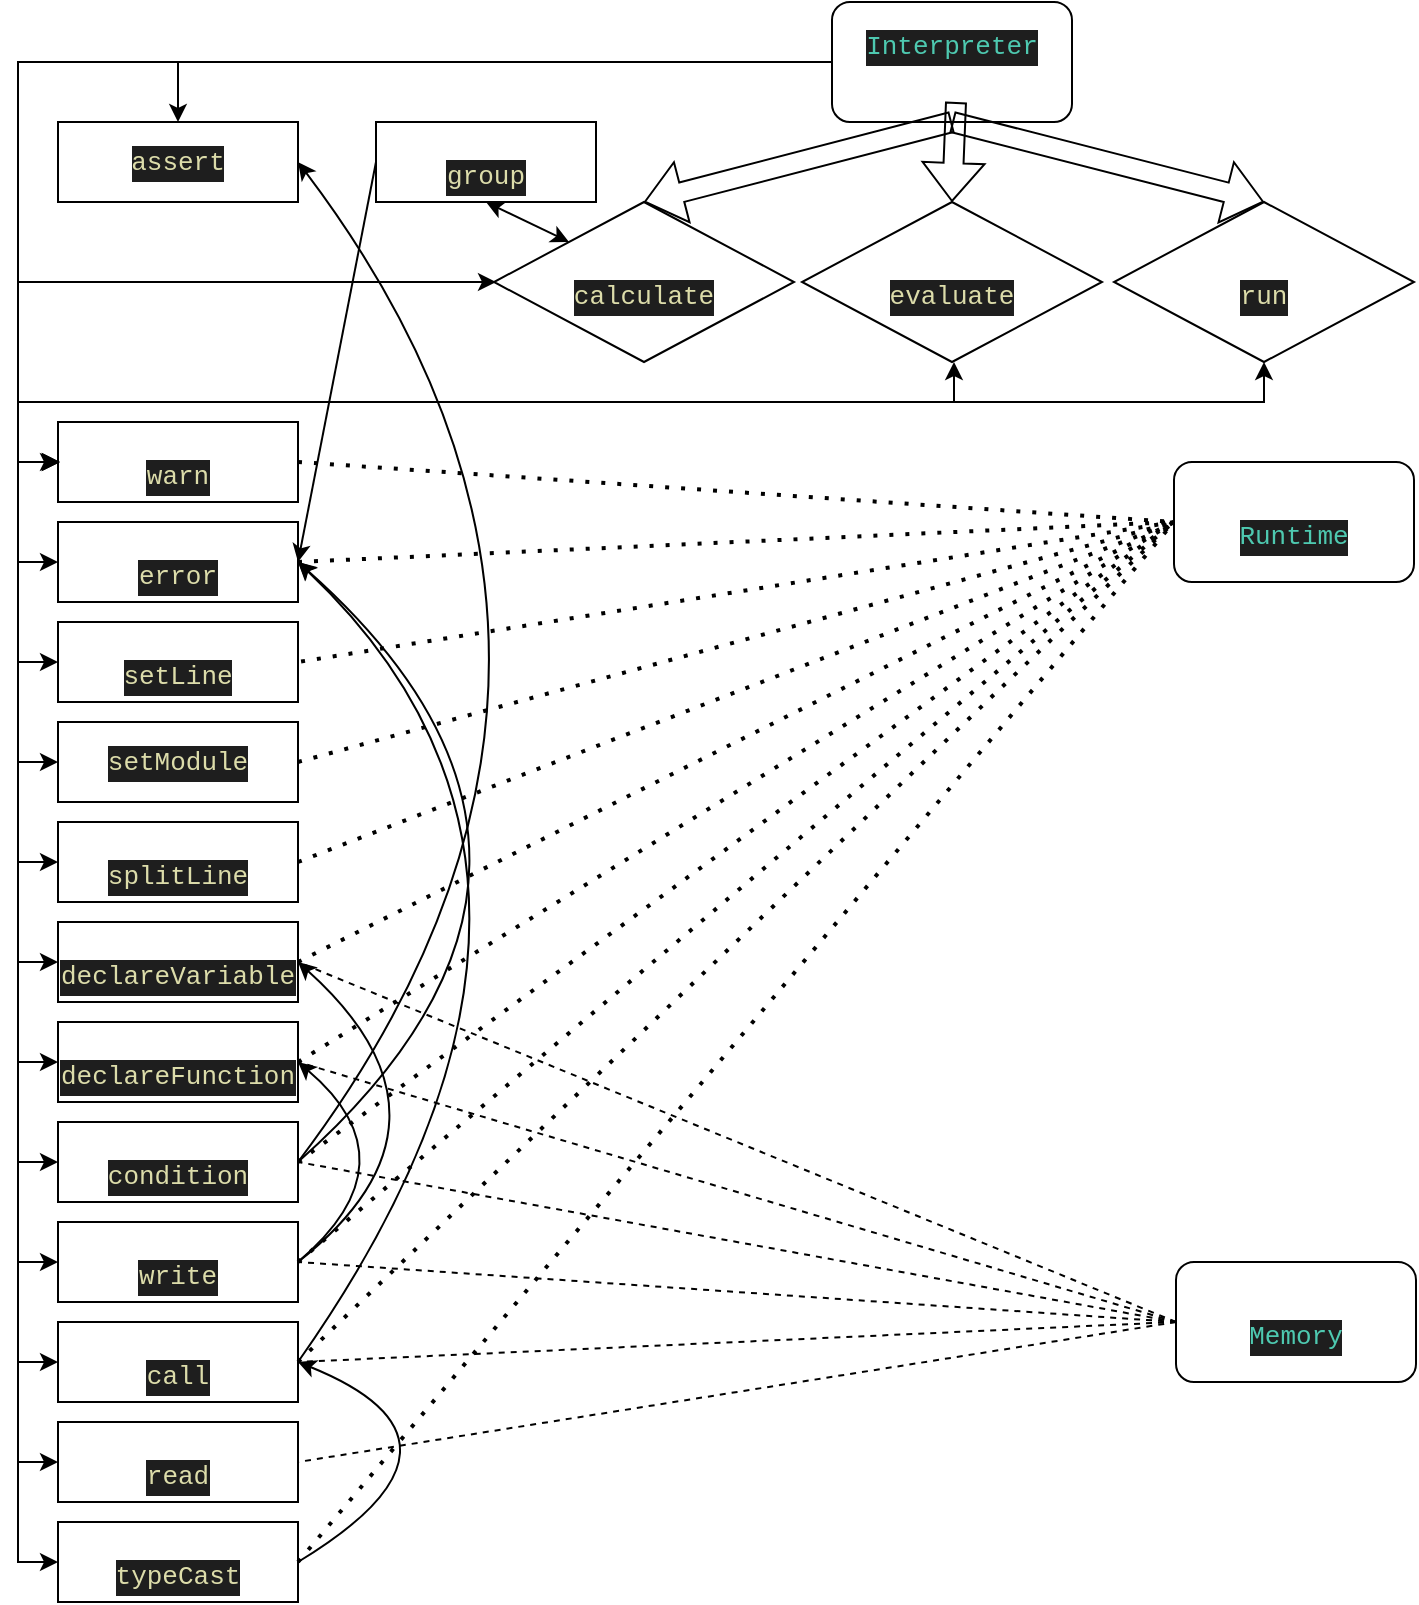 <mxfile version="24.4.8" type="github">
  <diagram id="C5RBs43oDa-KdzZeNtuy" name="Page-1">
    <mxGraphModel dx="769" dy="781" grid="1" gridSize="10" guides="1" tooltips="1" connect="1" arrows="1" fold="1" page="1" pageScale="1" pageWidth="827" pageHeight="1169" math="0" shadow="0">
      <root>
        <mxCell id="WIyWlLk6GJQsqaUBKTNV-0" />
        <mxCell id="WIyWlLk6GJQsqaUBKTNV-1" parent="WIyWlLk6GJQsqaUBKTNV-0" />
        <mxCell id="0BM6oI4LS3fLHBydc6Kd-47" style="edgeStyle=orthogonalEdgeStyle;rounded=0;orthogonalLoop=1;jettySize=auto;html=1;entryX=0;entryY=0.5;entryDx=0;entryDy=0;" edge="1" parent="WIyWlLk6GJQsqaUBKTNV-1" source="0BM6oI4LS3fLHBydc6Kd-0" target="0BM6oI4LS3fLHBydc6Kd-32">
          <mxGeometry relative="1" as="geometry" />
        </mxCell>
        <mxCell id="0BM6oI4LS3fLHBydc6Kd-48" style="edgeStyle=orthogonalEdgeStyle;rounded=0;orthogonalLoop=1;jettySize=auto;html=1;entryX=0;entryY=0.5;entryDx=0;entryDy=0;" edge="1" parent="WIyWlLk6GJQsqaUBKTNV-1" source="0BM6oI4LS3fLHBydc6Kd-0" target="0BM6oI4LS3fLHBydc6Kd-20">
          <mxGeometry relative="1" as="geometry" />
        </mxCell>
        <mxCell id="0BM6oI4LS3fLHBydc6Kd-49" style="edgeStyle=orthogonalEdgeStyle;rounded=0;orthogonalLoop=1;jettySize=auto;html=1;entryX=0;entryY=0.5;entryDx=0;entryDy=0;" edge="1" parent="WIyWlLk6GJQsqaUBKTNV-1" source="0BM6oI4LS3fLHBydc6Kd-0" target="0BM6oI4LS3fLHBydc6Kd-44">
          <mxGeometry relative="1" as="geometry" />
        </mxCell>
        <mxCell id="0BM6oI4LS3fLHBydc6Kd-50" style="edgeStyle=orthogonalEdgeStyle;rounded=0;orthogonalLoop=1;jettySize=auto;html=1;entryX=0;entryY=0.5;entryDx=0;entryDy=0;" edge="1" parent="WIyWlLk6GJQsqaUBKTNV-1" source="0BM6oI4LS3fLHBydc6Kd-0" target="0BM6oI4LS3fLHBydc6Kd-43">
          <mxGeometry relative="1" as="geometry" />
        </mxCell>
        <mxCell id="0BM6oI4LS3fLHBydc6Kd-51" style="edgeStyle=orthogonalEdgeStyle;rounded=0;orthogonalLoop=1;jettySize=auto;html=1;entryX=0;entryY=0.5;entryDx=0;entryDy=0;" edge="1" parent="WIyWlLk6GJQsqaUBKTNV-1" source="0BM6oI4LS3fLHBydc6Kd-0" target="0BM6oI4LS3fLHBydc6Kd-42">
          <mxGeometry relative="1" as="geometry" />
        </mxCell>
        <mxCell id="0BM6oI4LS3fLHBydc6Kd-52" style="edgeStyle=orthogonalEdgeStyle;rounded=0;orthogonalLoop=1;jettySize=auto;html=1;entryX=0;entryY=0.5;entryDx=0;entryDy=0;" edge="1" parent="WIyWlLk6GJQsqaUBKTNV-1" source="0BM6oI4LS3fLHBydc6Kd-0" target="0BM6oI4LS3fLHBydc6Kd-41">
          <mxGeometry relative="1" as="geometry" />
        </mxCell>
        <mxCell id="0BM6oI4LS3fLHBydc6Kd-53" style="edgeStyle=orthogonalEdgeStyle;rounded=0;orthogonalLoop=1;jettySize=auto;html=1;entryX=0;entryY=0.5;entryDx=0;entryDy=0;" edge="1" parent="WIyWlLk6GJQsqaUBKTNV-1" source="0BM6oI4LS3fLHBydc6Kd-0" target="0BM6oI4LS3fLHBydc6Kd-40">
          <mxGeometry relative="1" as="geometry" />
        </mxCell>
        <mxCell id="0BM6oI4LS3fLHBydc6Kd-54" style="edgeStyle=orthogonalEdgeStyle;rounded=0;orthogonalLoop=1;jettySize=auto;html=1;entryX=0;entryY=0.5;entryDx=0;entryDy=0;" edge="1" parent="WIyWlLk6GJQsqaUBKTNV-1" source="0BM6oI4LS3fLHBydc6Kd-0" target="0BM6oI4LS3fLHBydc6Kd-39">
          <mxGeometry relative="1" as="geometry">
            <mxPoint x="390" y="110" as="targetPoint" />
          </mxGeometry>
        </mxCell>
        <mxCell id="0BM6oI4LS3fLHBydc6Kd-55" style="edgeStyle=orthogonalEdgeStyle;rounded=0;orthogonalLoop=1;jettySize=auto;html=1;entryX=0;entryY=0.5;entryDx=0;entryDy=0;" edge="1" parent="WIyWlLk6GJQsqaUBKTNV-1" source="0BM6oI4LS3fLHBydc6Kd-0" target="0BM6oI4LS3fLHBydc6Kd-38">
          <mxGeometry relative="1" as="geometry" />
        </mxCell>
        <mxCell id="0BM6oI4LS3fLHBydc6Kd-56" style="edgeStyle=orthogonalEdgeStyle;rounded=0;orthogonalLoop=1;jettySize=auto;html=1;entryX=0;entryY=0.5;entryDx=0;entryDy=0;" edge="1" parent="WIyWlLk6GJQsqaUBKTNV-1" source="0BM6oI4LS3fLHBydc6Kd-0" target="0BM6oI4LS3fLHBydc6Kd-37">
          <mxGeometry relative="1" as="geometry" />
        </mxCell>
        <mxCell id="0BM6oI4LS3fLHBydc6Kd-57" style="edgeStyle=orthogonalEdgeStyle;rounded=0;orthogonalLoop=1;jettySize=auto;html=1;entryX=0;entryY=0.5;entryDx=0;entryDy=0;" edge="1" parent="WIyWlLk6GJQsqaUBKTNV-1" source="0BM6oI4LS3fLHBydc6Kd-0" target="0BM6oI4LS3fLHBydc6Kd-36">
          <mxGeometry relative="1" as="geometry" />
        </mxCell>
        <mxCell id="0BM6oI4LS3fLHBydc6Kd-58" style="edgeStyle=orthogonalEdgeStyle;rounded=0;orthogonalLoop=1;jettySize=auto;html=1;entryX=0;entryY=0.5;entryDx=0;entryDy=0;" edge="1" parent="WIyWlLk6GJQsqaUBKTNV-1" source="0BM6oI4LS3fLHBydc6Kd-0" target="0BM6oI4LS3fLHBydc6Kd-35">
          <mxGeometry relative="1" as="geometry" />
        </mxCell>
        <mxCell id="0BM6oI4LS3fLHBydc6Kd-104" style="edgeStyle=orthogonalEdgeStyle;rounded=0;orthogonalLoop=1;jettySize=auto;html=1;entryX=0.5;entryY=0;entryDx=0;entryDy=0;" edge="1" parent="WIyWlLk6GJQsqaUBKTNV-1" source="0BM6oI4LS3fLHBydc6Kd-0" target="0BM6oI4LS3fLHBydc6Kd-96">
          <mxGeometry relative="1" as="geometry" />
        </mxCell>
        <mxCell id="0BM6oI4LS3fLHBydc6Kd-0" value="&#xa;&lt;div style=&quot;color: #d4d4d4;background-color: #1e1e1e;font-family: &#39;Fira Code&#39;, Consolas, &#39;Courier New&#39;, monospace;font-weight: normal;font-size: 13px;line-height: 18px;white-space: pre;&quot;&gt;&lt;div&gt;&lt;span style=&quot;color: #4ec9b0;&quot;&gt;Interpreter&lt;/span&gt;&lt;/div&gt;&lt;/div&gt;&#xa;&#xa;" style="rounded=1;whiteSpace=wrap;html=1;" vertex="1" parent="WIyWlLk6GJQsqaUBKTNV-1">
          <mxGeometry x="428" y="60" width="120" height="60" as="geometry" />
        </mxCell>
        <mxCell id="0BM6oI4LS3fLHBydc6Kd-1" value="&lt;br&gt;&lt;div style=&quot;color: #d4d4d4;background-color: #1e1e1e;font-family: &#39;Fira Code&#39;, Consolas, &#39;Courier New&#39;, monospace;font-weight: normal;font-size: 13px;line-height: 18px;white-space: pre;&quot;&gt;&lt;div&gt;&lt;span style=&quot;color: #dcdcaa;&quot;&gt;run&lt;/span&gt;&lt;/div&gt;&lt;/div&gt;" style="rhombus;whiteSpace=wrap;html=1;" vertex="1" parent="WIyWlLk6GJQsqaUBKTNV-1">
          <mxGeometry x="569" y="160" width="150" height="80" as="geometry" />
        </mxCell>
        <mxCell id="0BM6oI4LS3fLHBydc6Kd-2" value="&lt;br&gt;&lt;div style=&quot;color: #d4d4d4;background-color: #1e1e1e;font-family: &#39;Fira Code&#39;, Consolas, &#39;Courier New&#39;, monospace;font-weight: normal;font-size: 13px;line-height: 18px;white-space: pre;&quot;&gt;&lt;div&gt;&lt;span style=&quot;color: #dcdcaa;&quot;&gt;evaluate&lt;/span&gt;&lt;/div&gt;&lt;/div&gt;" style="rhombus;whiteSpace=wrap;html=1;" vertex="1" parent="WIyWlLk6GJQsqaUBKTNV-1">
          <mxGeometry x="413" y="160" width="150" height="80" as="geometry" />
        </mxCell>
        <mxCell id="0BM6oI4LS3fLHBydc6Kd-3" value="&lt;br&gt;&lt;div style=&quot;color: #d4d4d4;background-color: #1e1e1e;font-family: &#39;Fira Code&#39;, Consolas, &#39;Courier New&#39;, monospace;font-weight: normal;font-size: 13px;line-height: 18px;white-space: pre;&quot;&gt;&lt;div&gt;&lt;span style=&quot;color: #dcdcaa;&quot;&gt;calculate&lt;/span&gt;&lt;/div&gt;&lt;/div&gt;" style="rhombus;whiteSpace=wrap;html=1;" vertex="1" parent="WIyWlLk6GJQsqaUBKTNV-1">
          <mxGeometry x="259" y="160" width="150" height="80" as="geometry" />
        </mxCell>
        <mxCell id="0BM6oI4LS3fLHBydc6Kd-20" value="&lt;br&gt;&lt;div style=&quot;color: #d4d4d4;background-color: #1e1e1e;font-family: &#39;Fira Code&#39;, Consolas, &#39;Courier New&#39;, monospace;font-weight: normal;font-size: 13px;line-height: 18px;white-space: pre;&quot;&gt;&lt;div&gt;&lt;span style=&quot;color: #dcdcaa;&quot;&gt;error&lt;/span&gt;&lt;/div&gt;&lt;/div&gt;" style="rounded=0;whiteSpace=wrap;html=1;" vertex="1" parent="WIyWlLk6GJQsqaUBKTNV-1">
          <mxGeometry x="41" y="320" width="120" height="40" as="geometry" />
        </mxCell>
        <mxCell id="0BM6oI4LS3fLHBydc6Kd-32" value="&lt;br&gt;&lt;div style=&quot;color: #d4d4d4;background-color: #1e1e1e;font-family: &#39;Fira Code&#39;, Consolas, &#39;Courier New&#39;, monospace;font-weight: normal;font-size: 13px;line-height: 18px;white-space: pre;&quot;&gt;&lt;div&gt;&lt;span style=&quot;color: #dcdcaa;&quot;&gt;warn&lt;/span&gt;&lt;/div&gt;&lt;/div&gt;" style="rounded=0;whiteSpace=wrap;html=1;fontStyle=0" vertex="1" parent="WIyWlLk6GJQsqaUBKTNV-1">
          <mxGeometry x="41" y="270" width="120" height="40" as="geometry" />
        </mxCell>
        <mxCell id="0BM6oI4LS3fLHBydc6Kd-35" value="&lt;br&gt;&lt;div style=&quot;color: #d4d4d4;background-color: #1e1e1e;font-family: &#39;Fira Code&#39;, Consolas, &#39;Courier New&#39;, monospace;font-weight: normal;font-size: 13px;line-height: 18px;white-space: pre;&quot;&gt;&lt;div&gt;&lt;span style=&quot;color: #dcdcaa;&quot;&gt;typeCast&lt;/span&gt;&lt;/div&gt;&lt;/div&gt;" style="rounded=0;whiteSpace=wrap;html=1;" vertex="1" parent="WIyWlLk6GJQsqaUBKTNV-1">
          <mxGeometry x="41" y="820" width="120" height="40" as="geometry" />
        </mxCell>
        <mxCell id="0BM6oI4LS3fLHBydc6Kd-36" value="&lt;br&gt;&lt;div style=&quot;color: #d4d4d4;background-color: #1e1e1e;font-family: &#39;Fira Code&#39;, Consolas, &#39;Courier New&#39;, monospace;font-weight: normal;font-size: 13px;line-height: 18px;white-space: pre;&quot;&gt;&lt;div&gt;&lt;span style=&quot;color: #dcdcaa;&quot;&gt;read&lt;/span&gt;&lt;/div&gt;&lt;/div&gt;" style="rounded=0;whiteSpace=wrap;html=1;" vertex="1" parent="WIyWlLk6GJQsqaUBKTNV-1">
          <mxGeometry x="41" y="770" width="120" height="40" as="geometry" />
        </mxCell>
        <mxCell id="0BM6oI4LS3fLHBydc6Kd-37" value="&lt;br&gt;&lt;div style=&quot;color: #d4d4d4;background-color: #1e1e1e;font-family: &#39;Fira Code&#39;, Consolas, &#39;Courier New&#39;, monospace;font-weight: normal;font-size: 13px;line-height: 18px;white-space: pre;&quot;&gt;&lt;div&gt;&lt;span style=&quot;color: #dcdcaa;&quot;&gt;call&lt;/span&gt;&lt;/div&gt;&lt;/div&gt;" style="rounded=0;whiteSpace=wrap;html=1;" vertex="1" parent="WIyWlLk6GJQsqaUBKTNV-1">
          <mxGeometry x="41" y="720" width="120" height="40" as="geometry" />
        </mxCell>
        <mxCell id="0BM6oI4LS3fLHBydc6Kd-38" value="&lt;br&gt;&lt;div style=&quot;color: #d4d4d4;background-color: #1e1e1e;font-family: &#39;Fira Code&#39;, Consolas, &#39;Courier New&#39;, monospace;font-weight: normal;font-size: 13px;line-height: 18px;white-space: pre;&quot;&gt;&lt;div&gt;&lt;span style=&quot;color: #dcdcaa;&quot;&gt;write&lt;/span&gt;&lt;/div&gt;&lt;/div&gt;" style="rounded=0;whiteSpace=wrap;html=1;" vertex="1" parent="WIyWlLk6GJQsqaUBKTNV-1">
          <mxGeometry x="41" y="670" width="120" height="40" as="geometry" />
        </mxCell>
        <mxCell id="0BM6oI4LS3fLHBydc6Kd-39" value="&lt;br&gt;&lt;div style=&quot;color: #d4d4d4;background-color: #1e1e1e;font-family: &#39;Fira Code&#39;, Consolas, &#39;Courier New&#39;, monospace;font-weight: normal;font-size: 13px;line-height: 18px;white-space: pre;&quot;&gt;&lt;div&gt;&lt;span style=&quot;color: #dcdcaa;&quot;&gt;condition&lt;/span&gt;&lt;/div&gt;&lt;/div&gt;" style="rounded=0;whiteSpace=wrap;html=1;" vertex="1" parent="WIyWlLk6GJQsqaUBKTNV-1">
          <mxGeometry x="41" y="620" width="120" height="40" as="geometry" />
        </mxCell>
        <mxCell id="0BM6oI4LS3fLHBydc6Kd-40" value="&lt;br&gt;&lt;div style=&quot;color: #d4d4d4;background-color: #1e1e1e;font-family: &#39;Fira Code&#39;, Consolas, &#39;Courier New&#39;, monospace;font-weight: normal;font-size: 13px;line-height: 18px;white-space: pre;&quot;&gt;&lt;div&gt;&lt;span style=&quot;color: #dcdcaa;&quot;&gt;declareFunction&lt;/span&gt;&lt;/div&gt;&lt;/div&gt;" style="rounded=0;whiteSpace=wrap;html=1;" vertex="1" parent="WIyWlLk6GJQsqaUBKTNV-1">
          <mxGeometry x="41" y="570" width="120" height="40" as="geometry" />
        </mxCell>
        <mxCell id="0BM6oI4LS3fLHBydc6Kd-41" value="&lt;br&gt;&lt;div style=&quot;color: #d4d4d4;background-color: #1e1e1e;font-family: &#39;Fira Code&#39;, Consolas, &#39;Courier New&#39;, monospace;font-weight: normal;font-size: 13px;line-height: 18px;white-space: pre;&quot;&gt;&lt;div&gt;&lt;span style=&quot;color: #dcdcaa;&quot;&gt;declareVariable&lt;/span&gt;&lt;/div&gt;&lt;/div&gt;" style="rounded=0;whiteSpace=wrap;html=1;" vertex="1" parent="WIyWlLk6GJQsqaUBKTNV-1">
          <mxGeometry x="41" y="520" width="120" height="40" as="geometry" />
        </mxCell>
        <mxCell id="0BM6oI4LS3fLHBydc6Kd-42" value="&lt;br&gt;&lt;div style=&quot;color: #d4d4d4;background-color: #1e1e1e;font-family: &#39;Fira Code&#39;, Consolas, &#39;Courier New&#39;, monospace;font-weight: normal;font-size: 13px;line-height: 18px;white-space: pre;&quot;&gt;&lt;div&gt;&lt;span style=&quot;color: #dcdcaa;&quot;&gt;splitLine&lt;/span&gt;&lt;/div&gt;&lt;/div&gt;" style="rounded=0;whiteSpace=wrap;html=1;" vertex="1" parent="WIyWlLk6GJQsqaUBKTNV-1">
          <mxGeometry x="41" y="470" width="120" height="40" as="geometry" />
        </mxCell>
        <mxCell id="0BM6oI4LS3fLHBydc6Kd-43" value="&lt;div style=&quot;color: #d4d4d4;background-color: #1e1e1e;font-family: &#39;Fira Code&#39;, Consolas, &#39;Courier New&#39;, monospace;font-weight: normal;font-size: 13px;line-height: 18px;white-space: pre;&quot;&gt;&lt;div&gt;&lt;span style=&quot;color: #dcdcaa;&quot;&gt;setModule&lt;/span&gt;&lt;/div&gt;&lt;/div&gt;" style="rounded=0;whiteSpace=wrap;html=1;" vertex="1" parent="WIyWlLk6GJQsqaUBKTNV-1">
          <mxGeometry x="41" y="420" width="120" height="40" as="geometry" />
        </mxCell>
        <mxCell id="0BM6oI4LS3fLHBydc6Kd-44" value="&lt;br&gt;&lt;div style=&quot;color: #d4d4d4;background-color: #1e1e1e;font-family: &#39;Fira Code&#39;, Consolas, &#39;Courier New&#39;, monospace;font-weight: normal;font-size: 13px;line-height: 18px;white-space: pre;&quot;&gt;&lt;div&gt;&lt;span style=&quot;color: #dcdcaa;&quot;&gt;setLine&lt;/span&gt;&lt;/div&gt;&lt;/div&gt;" style="rounded=0;whiteSpace=wrap;html=1;" vertex="1" parent="WIyWlLk6GJQsqaUBKTNV-1">
          <mxGeometry x="41" y="370" width="120" height="40" as="geometry" />
        </mxCell>
        <mxCell id="0BM6oI4LS3fLHBydc6Kd-46" value="&lt;br&gt;&lt;div style=&quot;color: #d4d4d4;background-color: #1e1e1e;font-family: &#39;Fira Code&#39;, Consolas, &#39;Courier New&#39;, monospace;font-weight: normal;font-size: 13px;line-height: 18px;white-space: pre;&quot;&gt;&lt;div&gt;&lt;span style=&quot;color: #4ec9b0;&quot;&gt;Memory&lt;/span&gt;&lt;/div&gt;&lt;/div&gt;" style="rounded=1;whiteSpace=wrap;html=1;" vertex="1" parent="WIyWlLk6GJQsqaUBKTNV-1">
          <mxGeometry x="600" y="690" width="120" height="60" as="geometry" />
        </mxCell>
        <mxCell id="0BM6oI4LS3fLHBydc6Kd-61" value="" style="shape=flexArrow;endArrow=classic;html=1;rounded=0;exitX=0.5;exitY=1;exitDx=0;exitDy=0;entryX=0.5;entryY=0;entryDx=0;entryDy=0;" edge="1" parent="WIyWlLk6GJQsqaUBKTNV-1" source="0BM6oI4LS3fLHBydc6Kd-0" target="0BM6oI4LS3fLHBydc6Kd-3">
          <mxGeometry width="50" height="50" relative="1" as="geometry">
            <mxPoint x="498" y="130" as="sourcePoint" />
            <mxPoint x="498" y="170" as="targetPoint" />
          </mxGeometry>
        </mxCell>
        <mxCell id="0BM6oI4LS3fLHBydc6Kd-63" value="" style="shape=flexArrow;endArrow=classic;html=1;rounded=0;exitX=0.5;exitY=1;exitDx=0;exitDy=0;entryX=0.5;entryY=0;entryDx=0;entryDy=0;" edge="1" parent="WIyWlLk6GJQsqaUBKTNV-1" source="0BM6oI4LS3fLHBydc6Kd-0" target="0BM6oI4LS3fLHBydc6Kd-1">
          <mxGeometry width="50" height="50" relative="1" as="geometry">
            <mxPoint x="498" y="130" as="sourcePoint" />
            <mxPoint x="344" y="170" as="targetPoint" />
          </mxGeometry>
        </mxCell>
        <mxCell id="0BM6oI4LS3fLHBydc6Kd-64" value="" style="endArrow=none;dashed=1;html=1;dashPattern=1 3;strokeWidth=2;rounded=0;exitX=1;exitY=0.5;exitDx=0;exitDy=0;entryX=0;entryY=0.5;entryDx=0;entryDy=0;" edge="1" parent="WIyWlLk6GJQsqaUBKTNV-1" source="0BM6oI4LS3fLHBydc6Kd-35" target="0BM6oI4LS3fLHBydc6Kd-76">
          <mxGeometry width="50" height="50" relative="1" as="geometry">
            <mxPoint x="250" y="815" as="sourcePoint" />
            <mxPoint x="300" y="765" as="targetPoint" />
          </mxGeometry>
        </mxCell>
        <mxCell id="0BM6oI4LS3fLHBydc6Kd-66" value="" style="endArrow=none;dashed=1;html=1;dashPattern=1 3;strokeWidth=2;rounded=0;exitX=1;exitY=0.5;exitDx=0;exitDy=0;entryX=0;entryY=0.5;entryDx=0;entryDy=0;" edge="1" parent="WIyWlLk6GJQsqaUBKTNV-1" source="0BM6oI4LS3fLHBydc6Kd-32" target="0BM6oI4LS3fLHBydc6Kd-76">
          <mxGeometry width="50" height="50" relative="1" as="geometry">
            <mxPoint x="350" y="450" as="sourcePoint" />
            <mxPoint x="400" y="400" as="targetPoint" />
          </mxGeometry>
        </mxCell>
        <mxCell id="0BM6oI4LS3fLHBydc6Kd-67" value="" style="endArrow=none;dashed=1;html=1;dashPattern=1 3;strokeWidth=2;rounded=0;exitX=1;exitY=0.5;exitDx=0;exitDy=0;entryX=0;entryY=0.5;entryDx=0;entryDy=0;" edge="1" parent="WIyWlLk6GJQsqaUBKTNV-1" source="0BM6oI4LS3fLHBydc6Kd-43" target="0BM6oI4LS3fLHBydc6Kd-76">
          <mxGeometry width="50" height="50" relative="1" as="geometry">
            <mxPoint x="360" y="460" as="sourcePoint" />
            <mxPoint x="410" y="410" as="targetPoint" />
          </mxGeometry>
        </mxCell>
        <mxCell id="0BM6oI4LS3fLHBydc6Kd-68" value="" style="endArrow=none;dashed=1;html=1;dashPattern=1 3;strokeWidth=2;rounded=0;exitX=1;exitY=0.5;exitDx=0;exitDy=0;entryX=0;entryY=0.5;entryDx=0;entryDy=0;" edge="1" parent="WIyWlLk6GJQsqaUBKTNV-1" source="0BM6oI4LS3fLHBydc6Kd-42" target="0BM6oI4LS3fLHBydc6Kd-76">
          <mxGeometry width="50" height="50" relative="1" as="geometry">
            <mxPoint x="370" y="470" as="sourcePoint" />
            <mxPoint x="420" y="420" as="targetPoint" />
          </mxGeometry>
        </mxCell>
        <mxCell id="0BM6oI4LS3fLHBydc6Kd-69" value="" style="endArrow=none;dashed=1;html=1;dashPattern=1 3;strokeWidth=2;rounded=0;exitX=1;exitY=0.5;exitDx=0;exitDy=0;entryX=0;entryY=0.5;entryDx=0;entryDy=0;" edge="1" parent="WIyWlLk6GJQsqaUBKTNV-1" source="0BM6oI4LS3fLHBydc6Kd-41" target="0BM6oI4LS3fLHBydc6Kd-76">
          <mxGeometry width="50" height="50" relative="1" as="geometry">
            <mxPoint x="380" y="480" as="sourcePoint" />
            <mxPoint x="430" y="430" as="targetPoint" />
          </mxGeometry>
        </mxCell>
        <mxCell id="0BM6oI4LS3fLHBydc6Kd-70" value="" style="endArrow=none;dashed=1;html=1;dashPattern=1 3;strokeWidth=2;rounded=0;exitX=1;exitY=0.5;exitDx=0;exitDy=0;entryX=0;entryY=0.5;entryDx=0;entryDy=0;" edge="1" parent="WIyWlLk6GJQsqaUBKTNV-1" source="0BM6oI4LS3fLHBydc6Kd-40" target="0BM6oI4LS3fLHBydc6Kd-76">
          <mxGeometry width="50" height="50" relative="1" as="geometry">
            <mxPoint x="390" y="490" as="sourcePoint" />
            <mxPoint x="440" y="440" as="targetPoint" />
          </mxGeometry>
        </mxCell>
        <mxCell id="0BM6oI4LS3fLHBydc6Kd-71" value="" style="endArrow=none;dashed=1;html=1;dashPattern=1 3;strokeWidth=2;rounded=0;exitX=1;exitY=0.5;exitDx=0;exitDy=0;entryX=0;entryY=0.5;entryDx=0;entryDy=0;" edge="1" parent="WIyWlLk6GJQsqaUBKTNV-1" source="0BM6oI4LS3fLHBydc6Kd-39" target="0BM6oI4LS3fLHBydc6Kd-76">
          <mxGeometry width="50" height="50" relative="1" as="geometry">
            <mxPoint x="290" y="540" as="sourcePoint" />
            <mxPoint x="340" y="490" as="targetPoint" />
          </mxGeometry>
        </mxCell>
        <mxCell id="0BM6oI4LS3fLHBydc6Kd-72" value="" style="endArrow=none;dashed=1;html=1;dashPattern=1 3;strokeWidth=2;rounded=0;exitX=1;exitY=0.5;exitDx=0;exitDy=0;entryX=0;entryY=0.5;entryDx=0;entryDy=0;" edge="1" parent="WIyWlLk6GJQsqaUBKTNV-1" source="0BM6oI4LS3fLHBydc6Kd-38" target="0BM6oI4LS3fLHBydc6Kd-76">
          <mxGeometry width="50" height="50" relative="1" as="geometry">
            <mxPoint x="410" y="510" as="sourcePoint" />
            <mxPoint x="460" y="460" as="targetPoint" />
          </mxGeometry>
        </mxCell>
        <mxCell id="0BM6oI4LS3fLHBydc6Kd-73" value="" style="endArrow=none;dashed=1;html=1;dashPattern=1 3;strokeWidth=2;rounded=0;exitX=1;exitY=0.5;exitDx=0;exitDy=0;entryX=0;entryY=0.5;entryDx=0;entryDy=0;" edge="1" parent="WIyWlLk6GJQsqaUBKTNV-1" source="0BM6oI4LS3fLHBydc6Kd-37" target="0BM6oI4LS3fLHBydc6Kd-76">
          <mxGeometry width="50" height="50" relative="1" as="geometry">
            <mxPoint x="330" y="620" as="sourcePoint" />
            <mxPoint x="470" y="470" as="targetPoint" />
          </mxGeometry>
        </mxCell>
        <mxCell id="0BM6oI4LS3fLHBydc6Kd-76" value="&lt;br&gt;&lt;div style=&quot;color: #d4d4d4;background-color: #1e1e1e;font-family: &#39;Fira Code&#39;, Consolas, &#39;Courier New&#39;, monospace;font-weight: normal;font-size: 13px;line-height: 18px;white-space: pre;&quot;&gt;&lt;div&gt;&lt;span style=&quot;color: #4ec9b0;&quot;&gt;Runtime&lt;/span&gt;&lt;/div&gt;&lt;/div&gt;" style="rounded=1;whiteSpace=wrap;html=1;" vertex="1" parent="WIyWlLk6GJQsqaUBKTNV-1">
          <mxGeometry x="599" y="290" width="120" height="60" as="geometry" />
        </mxCell>
        <mxCell id="0BM6oI4LS3fLHBydc6Kd-77" value="" style="endArrow=none;dashed=1;html=1;dashPattern=1 3;strokeWidth=2;rounded=0;exitX=1;exitY=0.5;exitDx=0;exitDy=0;entryX=0;entryY=0.5;entryDx=0;entryDy=0;" edge="1" parent="WIyWlLk6GJQsqaUBKTNV-1" source="0BM6oI4LS3fLHBydc6Kd-20" target="0BM6oI4LS3fLHBydc6Kd-76">
          <mxGeometry width="50" height="50" relative="1" as="geometry">
            <mxPoint x="360" y="460" as="sourcePoint" />
            <mxPoint x="410" y="410" as="targetPoint" />
          </mxGeometry>
        </mxCell>
        <mxCell id="0BM6oI4LS3fLHBydc6Kd-78" value="" style="endArrow=none;dashed=1;html=1;dashPattern=1 3;strokeWidth=2;rounded=0;entryX=1;entryY=0.5;entryDx=0;entryDy=0;exitX=0;exitY=0.5;exitDx=0;exitDy=0;" edge="1" parent="WIyWlLk6GJQsqaUBKTNV-1" source="0BM6oI4LS3fLHBydc6Kd-76" target="0BM6oI4LS3fLHBydc6Kd-44">
          <mxGeometry width="50" height="50" relative="1" as="geometry">
            <mxPoint x="370" y="470" as="sourcePoint" />
            <mxPoint x="420" y="420" as="targetPoint" />
          </mxGeometry>
        </mxCell>
        <mxCell id="0BM6oI4LS3fLHBydc6Kd-80" value="" style="endArrow=none;dashed=1;html=1;rounded=0;entryX=1;entryY=0.5;entryDx=0;entryDy=0;exitX=0;exitY=0.5;exitDx=0;exitDy=0;" edge="1" parent="WIyWlLk6GJQsqaUBKTNV-1" source="0BM6oI4LS3fLHBydc6Kd-46" target="0BM6oI4LS3fLHBydc6Kd-39">
          <mxGeometry width="50" height="50" relative="1" as="geometry">
            <mxPoint x="689" y="790" as="sourcePoint" />
            <mxPoint x="250" y="860" as="targetPoint" />
          </mxGeometry>
        </mxCell>
        <mxCell id="0BM6oI4LS3fLHBydc6Kd-81" value="" style="endArrow=none;dashed=1;html=1;rounded=0;entryX=1;entryY=0.5;entryDx=0;entryDy=0;exitX=0;exitY=0.5;exitDx=0;exitDy=0;" edge="1" parent="WIyWlLk6GJQsqaUBKTNV-1" source="0BM6oI4LS3fLHBydc6Kd-46" target="0BM6oI4LS3fLHBydc6Kd-41">
          <mxGeometry width="50" height="50" relative="1" as="geometry">
            <mxPoint x="610" y="730" as="sourcePoint" />
            <mxPoint x="171" y="800" as="targetPoint" />
          </mxGeometry>
        </mxCell>
        <mxCell id="0BM6oI4LS3fLHBydc6Kd-82" value="" style="endArrow=none;dashed=1;html=1;rounded=0;entryX=1;entryY=0.5;entryDx=0;entryDy=0;exitX=0;exitY=0.5;exitDx=0;exitDy=0;" edge="1" parent="WIyWlLk6GJQsqaUBKTNV-1" source="0BM6oI4LS3fLHBydc6Kd-46" target="0BM6oI4LS3fLHBydc6Kd-40">
          <mxGeometry width="50" height="50" relative="1" as="geometry">
            <mxPoint x="620" y="740" as="sourcePoint" />
            <mxPoint x="181" y="810" as="targetPoint" />
          </mxGeometry>
        </mxCell>
        <mxCell id="0BM6oI4LS3fLHBydc6Kd-83" value="" style="endArrow=none;dashed=1;html=1;rounded=0;entryX=1;entryY=0.5;entryDx=0;entryDy=0;exitX=0;exitY=0.5;exitDx=0;exitDy=0;" edge="1" parent="WIyWlLk6GJQsqaUBKTNV-1" source="0BM6oI4LS3fLHBydc6Kd-46" target="0BM6oI4LS3fLHBydc6Kd-37">
          <mxGeometry width="50" height="50" relative="1" as="geometry">
            <mxPoint x="630" y="750" as="sourcePoint" />
            <mxPoint x="191" y="820" as="targetPoint" />
          </mxGeometry>
        </mxCell>
        <mxCell id="0BM6oI4LS3fLHBydc6Kd-84" value="" style="endArrow=none;dashed=1;html=1;rounded=0;entryX=1;entryY=0.5;entryDx=0;entryDy=0;exitX=0;exitY=0.5;exitDx=0;exitDy=0;" edge="1" parent="WIyWlLk6GJQsqaUBKTNV-1" source="0BM6oI4LS3fLHBydc6Kd-46" target="0BM6oI4LS3fLHBydc6Kd-38">
          <mxGeometry width="50" height="50" relative="1" as="geometry">
            <mxPoint x="699" y="800" as="sourcePoint" />
            <mxPoint x="260" y="870" as="targetPoint" />
          </mxGeometry>
        </mxCell>
        <mxCell id="0BM6oI4LS3fLHBydc6Kd-85" value="" style="endArrow=none;dashed=1;html=1;rounded=0;entryX=1;entryY=0.5;entryDx=0;entryDy=0;exitX=0;exitY=0.5;exitDx=0;exitDy=0;" edge="1" parent="WIyWlLk6GJQsqaUBKTNV-1" source="0BM6oI4LS3fLHBydc6Kd-46" target="0BM6oI4LS3fLHBydc6Kd-36">
          <mxGeometry width="50" height="50" relative="1" as="geometry">
            <mxPoint x="619" y="730" as="sourcePoint" />
            <mxPoint x="180" y="800" as="targetPoint" />
          </mxGeometry>
        </mxCell>
        <mxCell id="0BM6oI4LS3fLHBydc6Kd-87" value="" style="curved=1;endArrow=classic;html=1;rounded=0;exitX=1;exitY=0.5;exitDx=0;exitDy=0;entryX=1;entryY=0.5;entryDx=0;entryDy=0;" edge="1" parent="WIyWlLk6GJQsqaUBKTNV-1" source="0BM6oI4LS3fLHBydc6Kd-35" target="0BM6oI4LS3fLHBydc6Kd-37">
          <mxGeometry width="50" height="50" relative="1" as="geometry">
            <mxPoint x="330" y="520" as="sourcePoint" />
            <mxPoint x="380" y="470" as="targetPoint" />
            <Array as="points">
              <mxPoint x="260" y="780" />
            </Array>
          </mxGeometry>
        </mxCell>
        <mxCell id="0BM6oI4LS3fLHBydc6Kd-88" value="" style="curved=1;endArrow=classic;html=1;rounded=0;exitX=1;exitY=0.5;exitDx=0;exitDy=0;entryX=1;entryY=0.5;entryDx=0;entryDy=0;" edge="1" parent="WIyWlLk6GJQsqaUBKTNV-1" source="0BM6oI4LS3fLHBydc6Kd-38" target="0BM6oI4LS3fLHBydc6Kd-40">
          <mxGeometry width="50" height="50" relative="1" as="geometry">
            <mxPoint x="315" y="750" as="sourcePoint" />
            <mxPoint x="315" y="850" as="targetPoint" />
            <Array as="points">
              <mxPoint x="220" y="640" />
            </Array>
          </mxGeometry>
        </mxCell>
        <mxCell id="0BM6oI4LS3fLHBydc6Kd-89" value="" style="curved=1;endArrow=classic;html=1;rounded=0;entryX=1;entryY=0.5;entryDx=0;entryDy=0;exitX=1;exitY=0.5;exitDx=0;exitDy=0;" edge="1" parent="WIyWlLk6GJQsqaUBKTNV-1" source="0BM6oI4LS3fLHBydc6Kd-38" target="0BM6oI4LS3fLHBydc6Kd-41">
          <mxGeometry width="50" height="50" relative="1" as="geometry">
            <mxPoint x="171" y="700" as="sourcePoint" />
            <mxPoint x="220" y="570" as="targetPoint" />
            <Array as="points">
              <mxPoint x="250" y="620" />
            </Array>
          </mxGeometry>
        </mxCell>
        <mxCell id="0BM6oI4LS3fLHBydc6Kd-90" value="" style="endArrow=classic;startArrow=classic;html=1;rounded=0;exitX=0;exitY=0.5;exitDx=0;exitDy=0;entryX=0;entryY=0.5;entryDx=0;entryDy=0;" edge="1" parent="WIyWlLk6GJQsqaUBKTNV-1">
          <mxGeometry width="50" height="50" relative="1" as="geometry">
            <mxPoint x="260" y="200" as="sourcePoint" />
            <mxPoint x="42" y="290" as="targetPoint" />
            <Array as="points">
              <mxPoint x="21" y="200" />
              <mxPoint x="21" y="290" />
            </Array>
          </mxGeometry>
        </mxCell>
        <mxCell id="0BM6oI4LS3fLHBydc6Kd-91" value="" style="endArrow=classic;startArrow=classic;html=1;rounded=0;entryX=0.5;entryY=1;entryDx=0;entryDy=0;exitX=0;exitY=0.5;exitDx=0;exitDy=0;" edge="1" parent="WIyWlLk6GJQsqaUBKTNV-1">
          <mxGeometry width="50" height="50" relative="1" as="geometry">
            <mxPoint x="42" y="290" as="sourcePoint" />
            <mxPoint x="489" y="240" as="targetPoint" />
            <Array as="points">
              <mxPoint x="21" y="290" />
              <mxPoint x="21" y="260" />
              <mxPoint x="489" y="260" />
            </Array>
          </mxGeometry>
        </mxCell>
        <mxCell id="0BM6oI4LS3fLHBydc6Kd-92" value="" style="endArrow=classic;html=1;rounded=0;entryX=0.5;entryY=1;entryDx=0;entryDy=0;" edge="1" parent="WIyWlLk6GJQsqaUBKTNV-1" target="0BM6oI4LS3fLHBydc6Kd-1">
          <mxGeometry width="50" height="50" relative="1" as="geometry">
            <mxPoint x="480" y="260" as="sourcePoint" />
            <mxPoint x="380" y="380" as="targetPoint" />
            <Array as="points">
              <mxPoint x="644" y="260" />
            </Array>
          </mxGeometry>
        </mxCell>
        <mxCell id="0BM6oI4LS3fLHBydc6Kd-93" value="" style="shape=flexArrow;endArrow=classic;html=1;rounded=0;entryX=0.5;entryY=0;entryDx=0;entryDy=0;" edge="1" parent="WIyWlLk6GJQsqaUBKTNV-1" target="0BM6oI4LS3fLHBydc6Kd-2">
          <mxGeometry width="50" height="50" relative="1" as="geometry">
            <mxPoint x="490" y="110" as="sourcePoint" />
            <mxPoint x="380" y="380" as="targetPoint" />
          </mxGeometry>
        </mxCell>
        <mxCell id="0BM6oI4LS3fLHBydc6Kd-94" value="" style="curved=1;endArrow=classic;html=1;rounded=0;exitX=1;exitY=0.5;exitDx=0;exitDy=0;entryX=1;entryY=0.5;entryDx=0;entryDy=0;" edge="1" parent="WIyWlLk6GJQsqaUBKTNV-1" source="0BM6oI4LS3fLHBydc6Kd-37" target="0BM6oI4LS3fLHBydc6Kd-20">
          <mxGeometry width="50" height="50" relative="1" as="geometry">
            <mxPoint x="330" y="490" as="sourcePoint" />
            <mxPoint x="380" y="440" as="targetPoint" />
            <Array as="points">
              <mxPoint x="330" y="500" />
            </Array>
          </mxGeometry>
        </mxCell>
        <mxCell id="0BM6oI4LS3fLHBydc6Kd-95" value="" style="curved=1;endArrow=classic;html=1;rounded=0;exitX=1;exitY=0.5;exitDx=0;exitDy=0;entryX=1;entryY=0.5;entryDx=0;entryDy=0;" edge="1" parent="WIyWlLk6GJQsqaUBKTNV-1" source="0BM6oI4LS3fLHBydc6Kd-39" target="0BM6oI4LS3fLHBydc6Kd-20">
          <mxGeometry width="50" height="50" relative="1" as="geometry">
            <mxPoint x="330" y="490" as="sourcePoint" />
            <mxPoint x="380" y="440" as="targetPoint" />
            <Array as="points">
              <mxPoint x="330" y="490" />
            </Array>
          </mxGeometry>
        </mxCell>
        <mxCell id="0BM6oI4LS3fLHBydc6Kd-96" value="&lt;div style=&quot;color: #d4d4d4;background-color: #1e1e1e;font-family: &#39;Fira Code&#39;, Consolas, &#39;Courier New&#39;, monospace;font-weight: normal;font-size: 13px;line-height: 18px;white-space: pre;&quot;&gt;&lt;div&gt;&lt;span style=&quot;color: #dcdcaa;&quot;&gt;assert&lt;/span&gt;&lt;/div&gt;&lt;/div&gt;" style="rounded=0;whiteSpace=wrap;html=1;fontStyle=0" vertex="1" parent="WIyWlLk6GJQsqaUBKTNV-1">
          <mxGeometry x="41" y="120" width="120" height="40" as="geometry" />
        </mxCell>
        <mxCell id="0BM6oI4LS3fLHBydc6Kd-98" value="" style="curved=1;endArrow=classic;html=1;rounded=0;exitX=1;exitY=0.5;exitDx=0;exitDy=0;entryX=1;entryY=0.5;entryDx=0;entryDy=0;" edge="1" parent="WIyWlLk6GJQsqaUBKTNV-1" source="0BM6oI4LS3fLHBydc6Kd-39" target="0BM6oI4LS3fLHBydc6Kd-96">
          <mxGeometry width="50" height="50" relative="1" as="geometry">
            <mxPoint x="171" y="650" as="sourcePoint" />
            <mxPoint x="171" y="350" as="targetPoint" />
            <Array as="points">
              <mxPoint x="350" y="390" />
            </Array>
          </mxGeometry>
        </mxCell>
        <mxCell id="0BM6oI4LS3fLHBydc6Kd-99" value="" style="endArrow=classic;startArrow=classic;html=1;rounded=0;entryX=0;entryY=0;entryDx=0;entryDy=0;exitX=0.5;exitY=1;exitDx=0;exitDy=0;" edge="1" parent="WIyWlLk6GJQsqaUBKTNV-1" source="0BM6oI4LS3fLHBydc6Kd-100" target="0BM6oI4LS3fLHBydc6Kd-3">
          <mxGeometry width="50" height="50" relative="1" as="geometry">
            <mxPoint x="270" y="150" as="sourcePoint" />
            <mxPoint x="380" y="410" as="targetPoint" />
          </mxGeometry>
        </mxCell>
        <mxCell id="0BM6oI4LS3fLHBydc6Kd-100" value="&lt;br&gt;&lt;div style=&quot;color: #d4d4d4;background-color: #1e1e1e;font-family: &#39;Fira Code&#39;, Consolas, &#39;Courier New&#39;, monospace;font-weight: normal;font-size: 13px;line-height: 18px;white-space: pre;&quot;&gt;&lt;div&gt;&lt;span style=&quot;color: #dcdcaa;&quot;&gt;group&lt;/span&gt;&lt;/div&gt;&lt;/div&gt;" style="rounded=0;whiteSpace=wrap;html=1;" vertex="1" parent="WIyWlLk6GJQsqaUBKTNV-1">
          <mxGeometry x="200" y="120" width="110" height="40" as="geometry" />
        </mxCell>
        <mxCell id="0BM6oI4LS3fLHBydc6Kd-106" value="" style="curved=1;endArrow=classic;html=1;rounded=0;exitX=0;exitY=0.5;exitDx=0;exitDy=0;entryX=1;entryY=0.5;entryDx=0;entryDy=0;" edge="1" parent="WIyWlLk6GJQsqaUBKTNV-1" source="0BM6oI4LS3fLHBydc6Kd-100" target="0BM6oI4LS3fLHBydc6Kd-20">
          <mxGeometry width="50" height="50" relative="1" as="geometry">
            <mxPoint x="330" y="460" as="sourcePoint" />
            <mxPoint x="380" y="410" as="targetPoint" />
            <Array as="points" />
          </mxGeometry>
        </mxCell>
      </root>
    </mxGraphModel>
  </diagram>
</mxfile>
